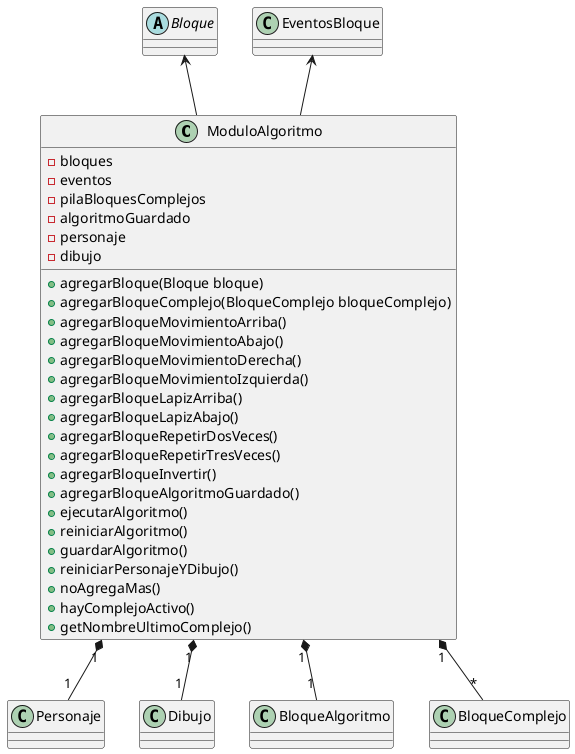 @startuml

Class ModuloAlgoritmo{
    -bloques
    -eventos
    -pilaBloquesComplejos
    -algoritmoGuardado
    -personaje
    -dibujo
    +agregarBloque(Bloque bloque)
    +agregarBloqueComplejo(BloqueComplejo bloqueComplejo)
    +agregarBloqueMovimientoArriba()
    +agregarBloqueMovimientoAbajo()
    +agregarBloqueMovimientoDerecha()
    +agregarBloqueMovimientoIzquierda()
    +agregarBloqueLapizArriba()
    +agregarBloqueLapizAbajo()
    +agregarBloqueRepetirDosVeces()
    +agregarBloqueRepetirTresVeces()
    +agregarBloqueInvertir()
    +agregarBloqueAlgoritmoGuardado()
    +ejecutarAlgoritmo()
    +reiniciarAlgoritmo()
    +guardarAlgoritmo()
    +reiniciarPersonajeYDibujo()
    +noAgregaMas()
    +hayComplejoActivo()
    +getNombreUltimoComplejo()
}

Abstract class Bloque{}

ModuloAlgoritmo "1"*--"1" Personaje
ModuloAlgoritmo "1"*--"1" Dibujo
ModuloAlgoritmo "1"*--"1" BloqueAlgoritmo
ModuloAlgoritmo "1"*--"*" BloqueComplejo

Bloque <-- ModuloAlgoritmo
EventosBloque <-- ModuloAlgoritmo

@enduml